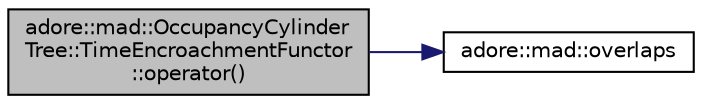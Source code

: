 digraph "adore::mad::OccupancyCylinderTree::TimeEncroachmentFunctor::operator()"
{
 // LATEX_PDF_SIZE
  edge [fontname="Helvetica",fontsize="10",labelfontname="Helvetica",labelfontsize="10"];
  node [fontname="Helvetica",fontsize="10",shape=record];
  rankdir="LR";
  Node1 [label="adore::mad::OccupancyCylinder\lTree::TimeEncroachmentFunctor\l::operator()",height=0.2,width=0.4,color="black", fillcolor="grey75", style="filled", fontcolor="black",tooltip=" "];
  Node1 -> Node2 [color="midnightblue",fontsize="10",style="solid",fontname="Helvetica"];
  Node2 [label="adore::mad::overlaps",height=0.2,width=0.4,color="black", fillcolor="white", style="filled",URL="$namespaceadore_1_1mad.html#acc8a3ed2c31387f747a32048655d82d9",tooltip=" "];
}
